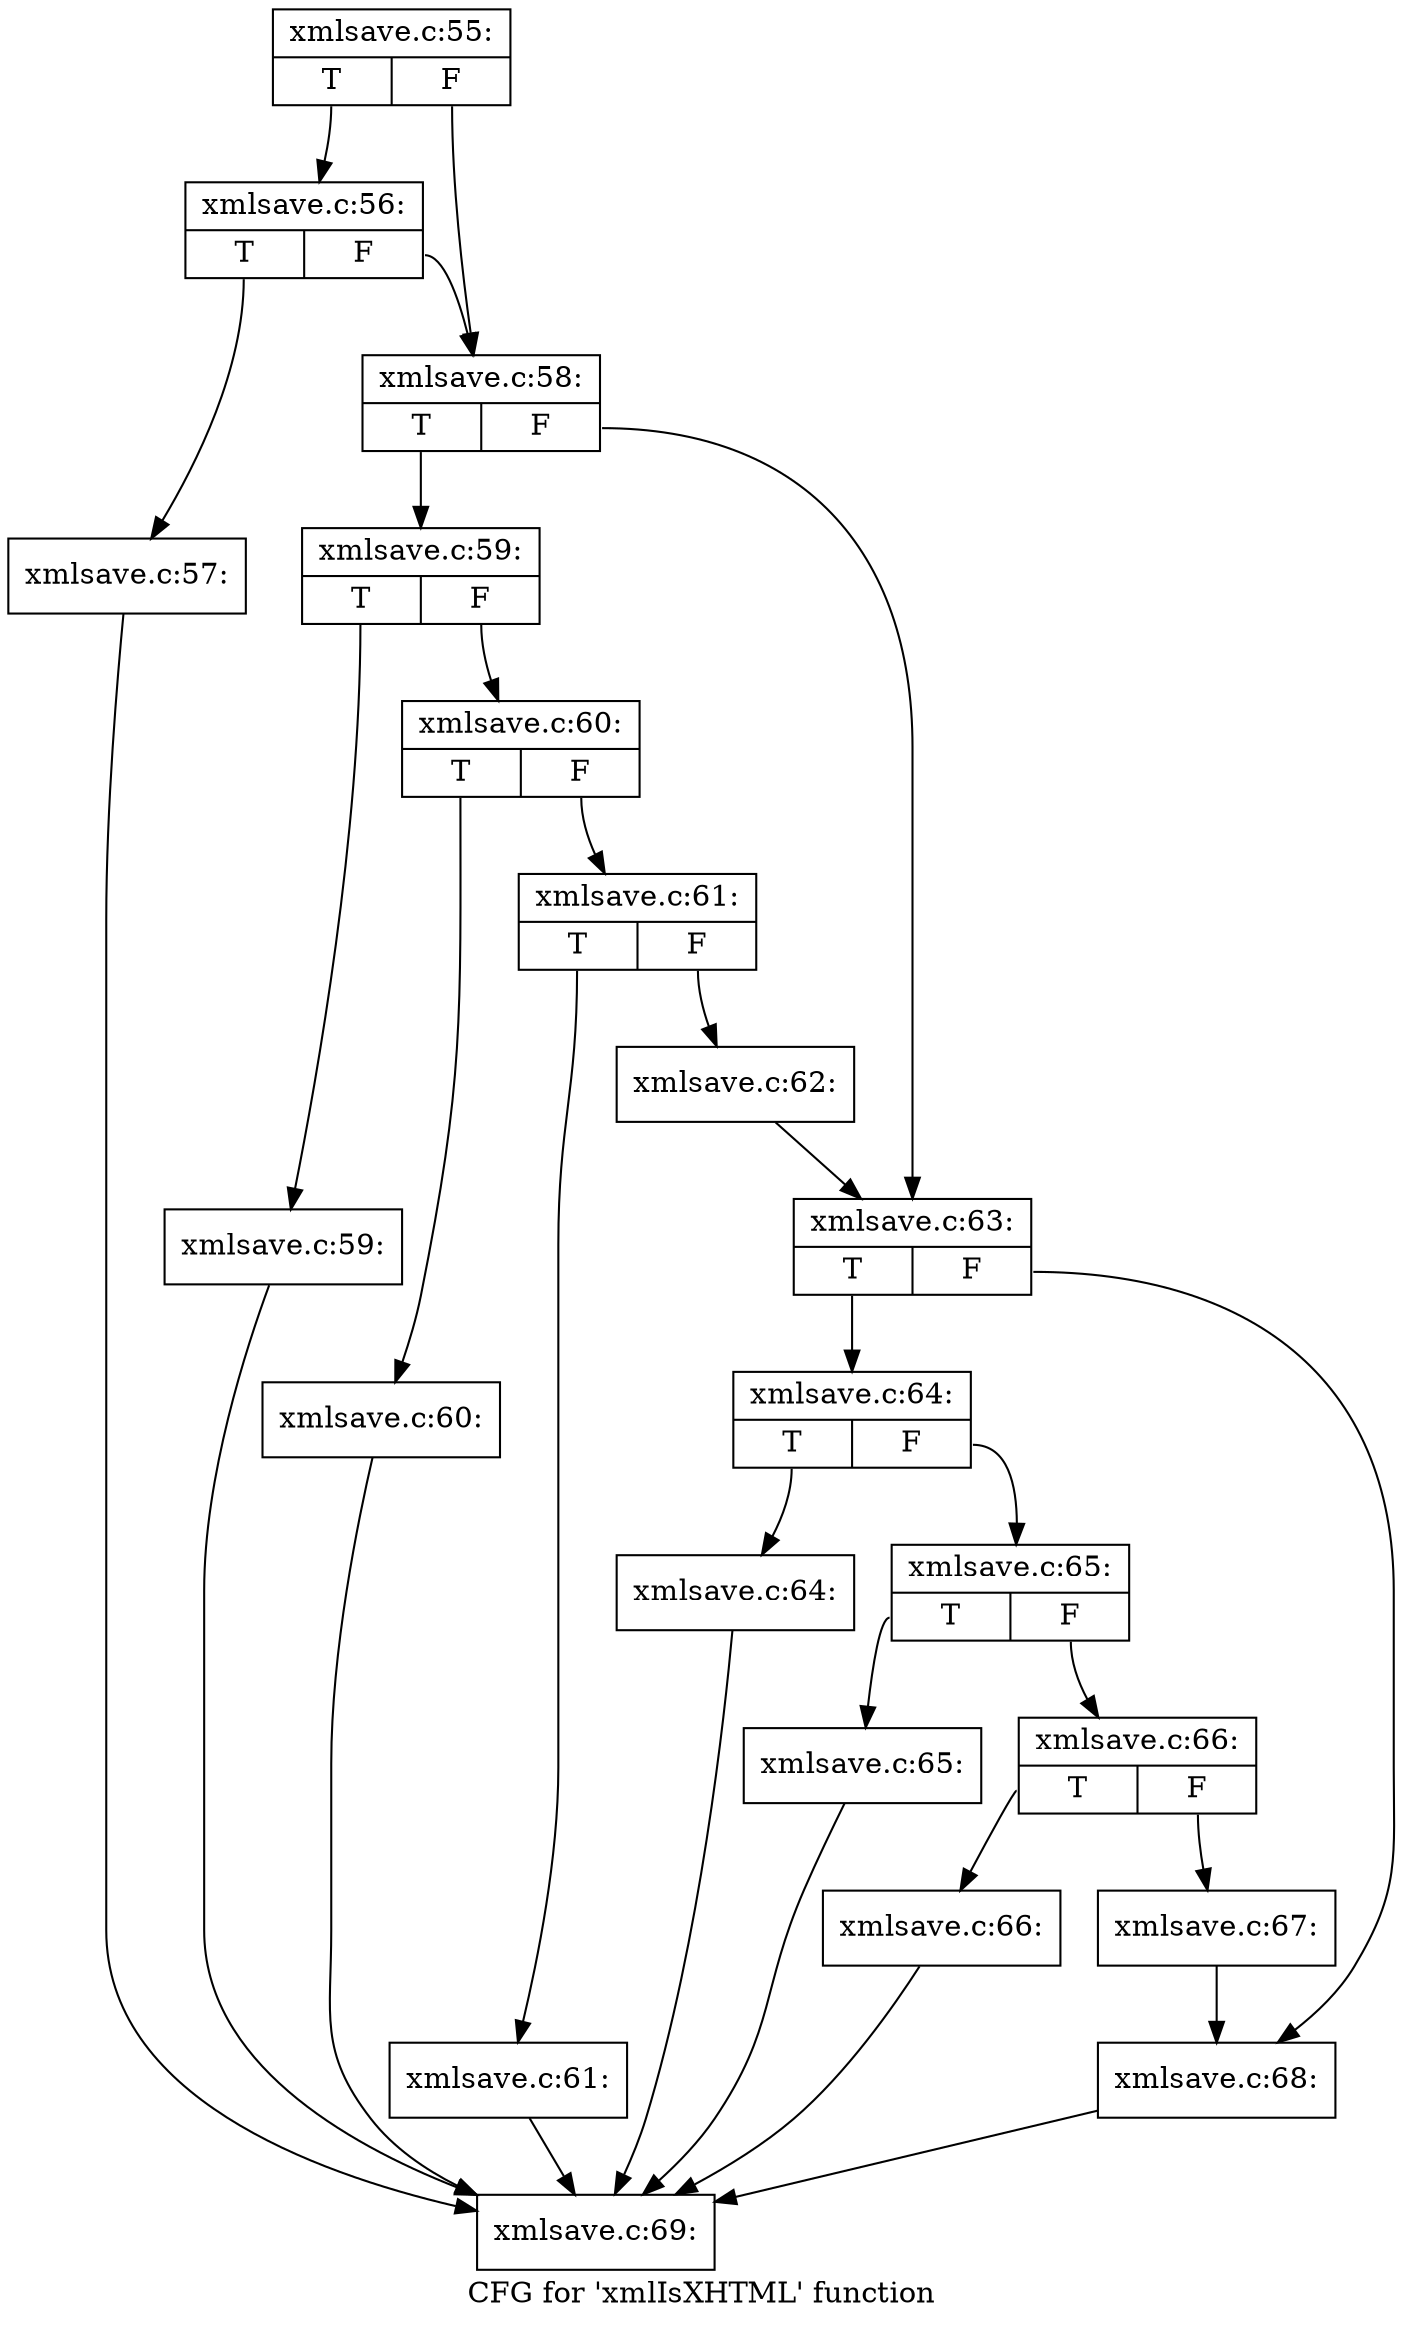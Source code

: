 digraph "CFG for 'xmlIsXHTML' function" {
	label="CFG for 'xmlIsXHTML' function";

	Node0x5658430 [shape=record,label="{xmlsave.c:55:|{<s0>T|<s1>F}}"];
	Node0x5658430:s0 -> Node0x56607f0;
	Node0x5658430:s1 -> Node0x56607a0;
	Node0x56607f0 [shape=record,label="{xmlsave.c:56:|{<s0>T|<s1>F}}"];
	Node0x56607f0:s0 -> Node0x5660750;
	Node0x56607f0:s1 -> Node0x56607a0;
	Node0x5660750 [shape=record,label="{xmlsave.c:57:}"];
	Node0x5660750 -> Node0x56592c0;
	Node0x56607a0 [shape=record,label="{xmlsave.c:58:|{<s0>T|<s1>F}}"];
	Node0x56607a0:s0 -> Node0x5661440;
	Node0x56607a0:s1 -> Node0x5661490;
	Node0x5661440 [shape=record,label="{xmlsave.c:59:|{<s0>T|<s1>F}}"];
	Node0x5661440:s0 -> Node0x56618a0;
	Node0x5661440:s1 -> Node0x56618f0;
	Node0x56618a0 [shape=record,label="{xmlsave.c:59:}"];
	Node0x56618a0 -> Node0x56592c0;
	Node0x56618f0 [shape=record,label="{xmlsave.c:60:|{<s0>T|<s1>F}}"];
	Node0x56618f0:s0 -> Node0x5662e30;
	Node0x56618f0:s1 -> Node0x5662e80;
	Node0x5662e30 [shape=record,label="{xmlsave.c:60:}"];
	Node0x5662e30 -> Node0x56592c0;
	Node0x5662e80 [shape=record,label="{xmlsave.c:61:|{<s0>T|<s1>F}}"];
	Node0x5662e80:s0 -> Node0x56635b0;
	Node0x5662e80:s1 -> Node0x5663600;
	Node0x56635b0 [shape=record,label="{xmlsave.c:61:}"];
	Node0x56635b0 -> Node0x56592c0;
	Node0x5663600 [shape=record,label="{xmlsave.c:62:}"];
	Node0x5663600 -> Node0x5661490;
	Node0x5661490 [shape=record,label="{xmlsave.c:63:|{<s0>T|<s1>F}}"];
	Node0x5661490:s0 -> Node0x56617b0;
	Node0x5661490:s1 -> Node0x5664080;
	Node0x56617b0 [shape=record,label="{xmlsave.c:64:|{<s0>T|<s1>F}}"];
	Node0x56617b0:s0 -> Node0x5664440;
	Node0x56617b0:s1 -> Node0x5664490;
	Node0x5664440 [shape=record,label="{xmlsave.c:64:}"];
	Node0x5664440 -> Node0x56592c0;
	Node0x5664490 [shape=record,label="{xmlsave.c:65:|{<s0>T|<s1>F}}"];
	Node0x5664490:s0 -> Node0x5664b20;
	Node0x5664490:s1 -> Node0x5664b70;
	Node0x5664b20 [shape=record,label="{xmlsave.c:65:}"];
	Node0x5664b20 -> Node0x56592c0;
	Node0x5664b70 [shape=record,label="{xmlsave.c:66:|{<s0>T|<s1>F}}"];
	Node0x5664b70:s0 -> Node0x56652a0;
	Node0x5664b70:s1 -> Node0x56652f0;
	Node0x56652a0 [shape=record,label="{xmlsave.c:66:}"];
	Node0x56652a0 -> Node0x56592c0;
	Node0x56652f0 [shape=record,label="{xmlsave.c:67:}"];
	Node0x56652f0 -> Node0x5664080;
	Node0x5664080 [shape=record,label="{xmlsave.c:68:}"];
	Node0x5664080 -> Node0x56592c0;
	Node0x56592c0 [shape=record,label="{xmlsave.c:69:}"];
}
